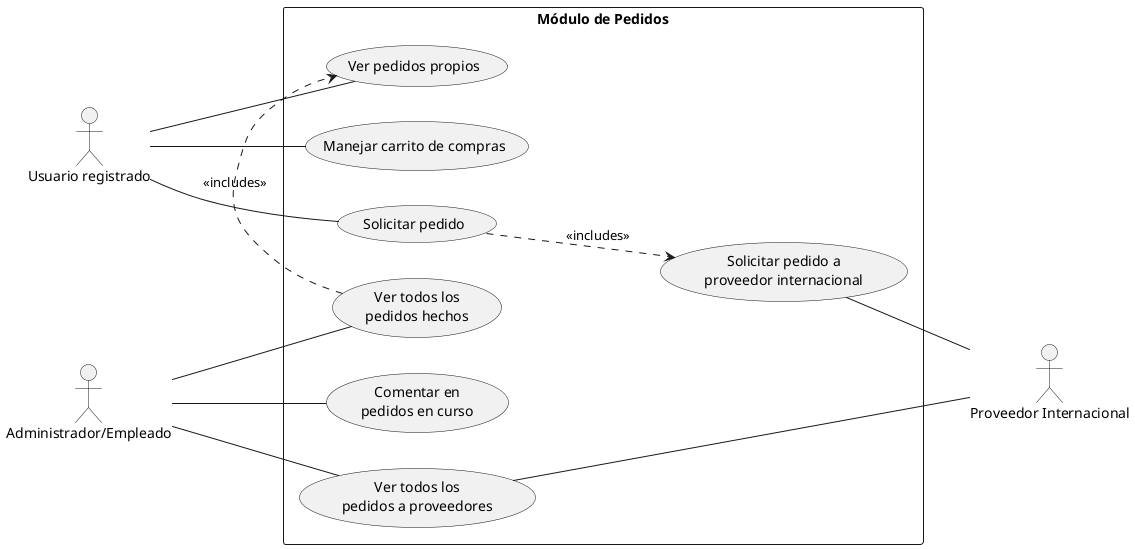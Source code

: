 @startuml usecase1
left to right direction

actor "Usuario registrado" as R
actor "Administrador/Empleado" as A

rectangle "Módulo de Pedidos" {
    usecase "Manejar carrito de compras" as UC1
    usecase "Solicitar pedido" as UC2
    usecase "Ver pedidos propios" as UC3
    usecase "Ver todos los\npedidos hechos" as UC4
    usecase "Comentar en\npedidos en curso" as UC5
    usecase "Solicitar pedido a\nproveedor internacional" as UC6
    usecase "Ver todos los\npedidos a proveedores" as UC7
}

actor "Proveedor Internacional" as P

UC4 .> UC3 : <<includes>>
UC2 ..> UC6 : <<includes>>

R -- UC1
R -- UC2
R -- UC3

A -- UC4
A -- UC5
A -- UC7

UC7 -- P
UC6 -- P
@enduml